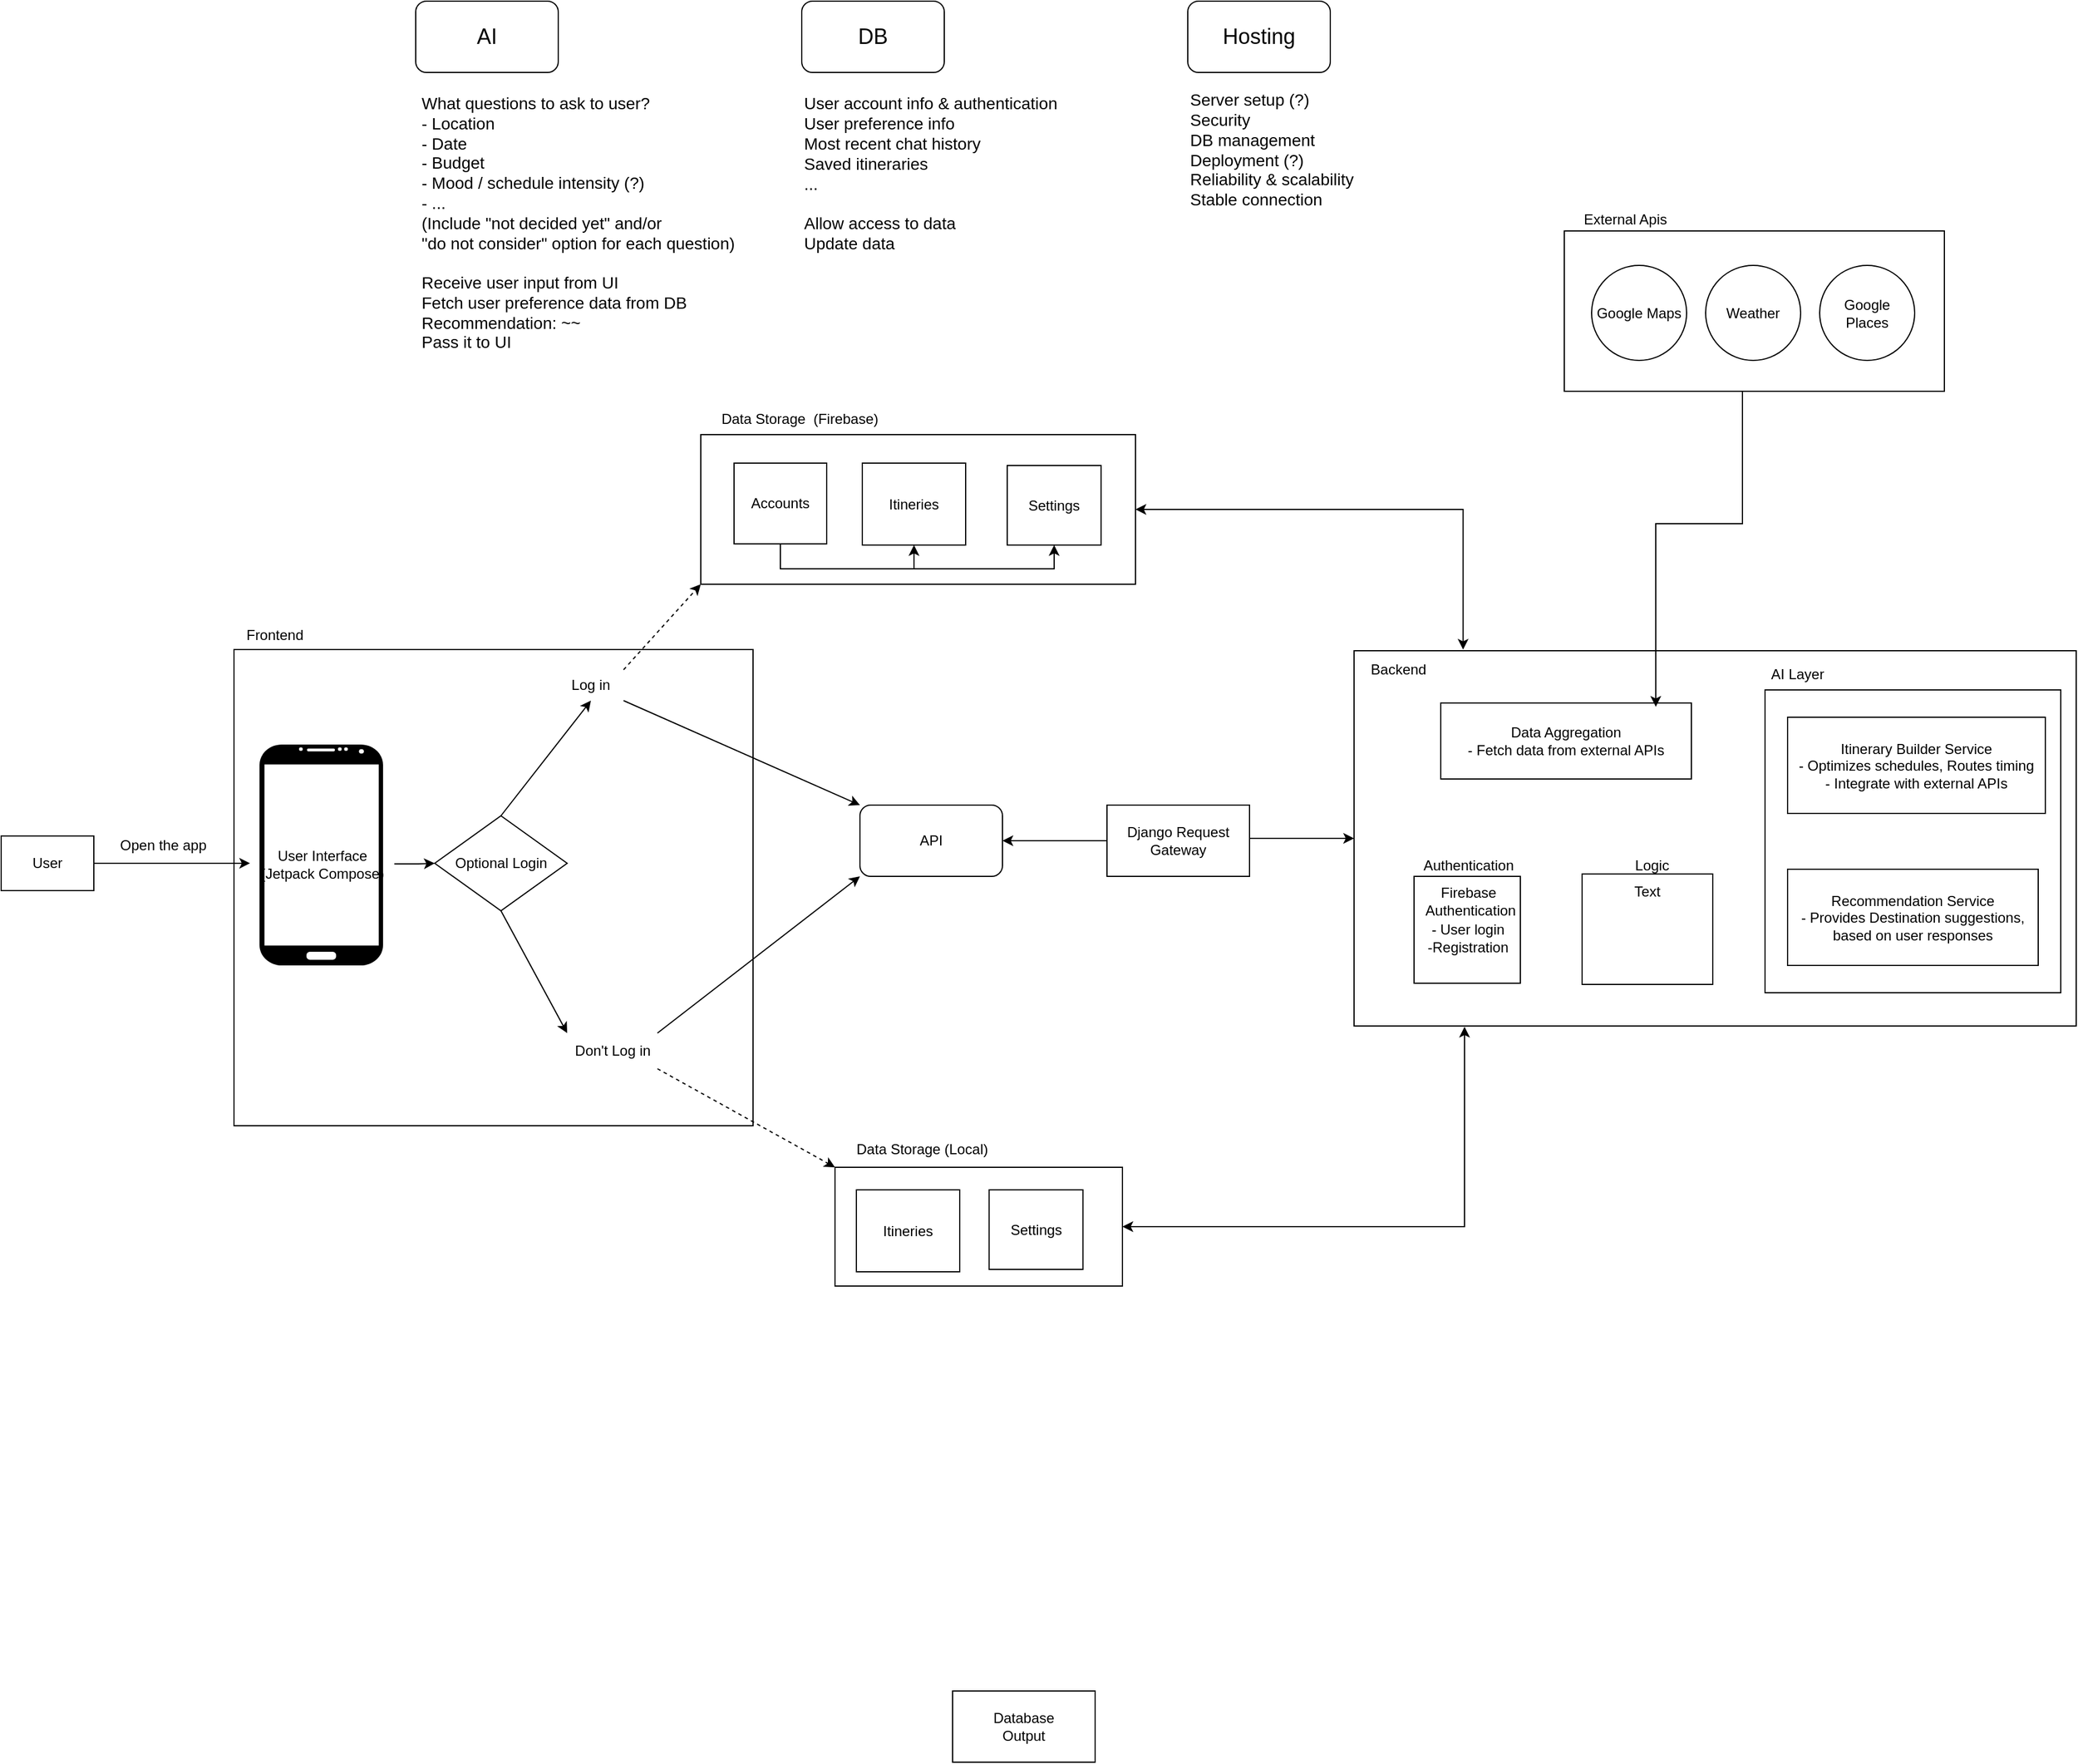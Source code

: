 <mxfile version="26.0.8">
  <diagram name="Page-1" id="YCGb1fXZHZs1NDQ-doLa">
    <mxGraphModel dx="2318" dy="1006" grid="0" gridSize="10" guides="1" tooltips="1" connect="1" arrows="1" fold="1" page="1" pageScale="1" pageWidth="850" pageHeight="1100" math="0" shadow="0">
      <root>
        <mxCell id="0" />
        <mxCell id="1" parent="0" />
        <mxCell id="F6tcZEU1wLUHKEX0VQhd-15" value="" style="rounded=0;whiteSpace=wrap;html=1;" parent="1" vertex="1">
          <mxGeometry x="-122" y="564" width="437" height="401" as="geometry" />
        </mxCell>
        <mxCell id="H4jSPD8bba1UMETeC9ga-33" style="edgeStyle=orthogonalEdgeStyle;rounded=0;orthogonalLoop=1;jettySize=auto;html=1;entryX=0;entryY=0.5;entryDx=0;entryDy=0;startArrow=classic;startFill=1;" edge="1" parent="1" source="H4jSPD8bba1UMETeC9ga-32" target="F6tcZEU1wLUHKEX0VQhd-20">
          <mxGeometry relative="1" as="geometry" />
        </mxCell>
        <mxCell id="PQpsgTs7zhuVNot9rBAv-1" value="&lt;font style=&quot;font-size: 18px;&quot;&gt;AI&lt;/font&gt;" style="rounded=1;whiteSpace=wrap;html=1;" parent="1" vertex="1">
          <mxGeometry x="31" y="18" width="120" height="60" as="geometry" />
        </mxCell>
        <mxCell id="iJq4LKLFICn1WwAoMsjc-1" value="&lt;font style=&quot;font-size: 18px;&quot;&gt;DB&lt;/font&gt;" style="rounded=1;whiteSpace=wrap;html=1;" parent="1" vertex="1">
          <mxGeometry x="356" y="18" width="120" height="60" as="geometry" />
        </mxCell>
        <mxCell id="iJq4LKLFICn1WwAoMsjc-2" value="&lt;font style=&quot;font-size: 18px;&quot;&gt;Hosting&lt;/font&gt;" style="rounded=1;whiteSpace=wrap;html=1;" parent="1" vertex="1">
          <mxGeometry x="681" y="18" width="120" height="60" as="geometry" />
        </mxCell>
        <mxCell id="iJq4LKLFICn1WwAoMsjc-3" value="&lt;font style=&quot;font-size: 14px;&quot;&gt;What questions to ask to user?&lt;br&gt;- Location&lt;br&gt;- Date&lt;/font&gt;&lt;div&gt;&lt;font style=&quot;font-size: 14px;&quot;&gt;- Budget&lt;/font&gt;&lt;/div&gt;&lt;div&gt;&lt;font style=&quot;font-size: 14px;&quot;&gt;- Mood / schedule intensity (?)&lt;/font&gt;&lt;/div&gt;&lt;div&gt;&lt;font style=&quot;font-size: 14px;&quot;&gt;- ...&lt;/font&gt;&lt;/div&gt;&lt;div&gt;&lt;font style=&quot;font-size: 14px;&quot;&gt;(Include &quot;not decided yet&quot; and/or&lt;/font&gt;&lt;/div&gt;&lt;div&gt;&lt;font style=&quot;font-size: 14px;&quot;&gt;&quot;do not consider&quot; option for each question)&lt;/font&gt;&lt;/div&gt;&lt;div&gt;&lt;font style=&quot;font-size: 14px;&quot;&gt;&lt;br&gt;&lt;/font&gt;&lt;/div&gt;&lt;div&gt;&lt;span style=&quot;font-size: 14px;&quot;&gt;Receive user input from UI&lt;/span&gt;&lt;/div&gt;&lt;div&gt;&lt;span style=&quot;font-size: 14px;&quot;&gt;Fetch user preference data from DB&lt;/span&gt;&lt;/div&gt;&lt;div&gt;&lt;span style=&quot;font-size: 14px;&quot;&gt;Recommendation: ~~&lt;br&gt;Pass it to UI&lt;/span&gt;&lt;/div&gt;&lt;div&gt;&lt;span style=&quot;font-size: 14px;&quot;&gt;&lt;br&gt;&lt;/span&gt;&lt;/div&gt;" style="text;html=1;align=left;verticalAlign=middle;resizable=0;points=[];autosize=1;strokeColor=none;fillColor=none;rounded=1;" parent="1" vertex="1">
          <mxGeometry x="33.5" y="88" width="290" height="250" as="geometry" />
        </mxCell>
        <mxCell id="iJq4LKLFICn1WwAoMsjc-4" value="&lt;span style=&quot;font-size: 14px;&quot;&gt;User account info &amp;amp; authentication&lt;/span&gt;&lt;div&gt;&lt;span style=&quot;font-size: 14px;&quot;&gt;User preference info&lt;/span&gt;&lt;/div&gt;&lt;div&gt;&lt;span style=&quot;font-size: 14px;&quot;&gt;Most recent chat history&lt;/span&gt;&lt;/div&gt;&lt;div&gt;&lt;span style=&quot;font-size: 14px;&quot;&gt;Saved itineraries&lt;/span&gt;&lt;/div&gt;&lt;div&gt;&lt;span style=&quot;font-size: 14px;&quot;&gt;...&lt;/span&gt;&lt;/div&gt;&lt;div&gt;&lt;span style=&quot;font-size: 14px;&quot;&gt;&lt;br&gt;&lt;/span&gt;&lt;/div&gt;&lt;div&gt;&lt;span style=&quot;font-size: 14px;&quot;&gt;Allow access to data&lt;/span&gt;&lt;/div&gt;&lt;div&gt;&lt;span style=&quot;font-size: 14px;&quot;&gt;Update data&lt;/span&gt;&lt;/div&gt;" style="text;html=1;align=left;verticalAlign=middle;whiteSpace=wrap;rounded=1;" parent="1" vertex="1">
          <mxGeometry x="356" y="98" width="225" height="130" as="geometry" />
        </mxCell>
        <mxCell id="iJq4LKLFICn1WwAoMsjc-5" value="&lt;font style=&quot;font-size: 14px;&quot;&gt;Server setup (?)&lt;/font&gt;&lt;div&gt;&lt;font style=&quot;font-size: 14px;&quot;&gt;Security&lt;/font&gt;&lt;/div&gt;&lt;div&gt;&lt;font style=&quot;font-size: 14px;&quot;&gt;DB management&lt;/font&gt;&lt;/div&gt;&lt;div&gt;&lt;font style=&quot;font-size: 14px;&quot;&gt;Deployment (?)&lt;/font&gt;&lt;/div&gt;&lt;div&gt;&lt;font style=&quot;font-size: 14px;&quot;&gt;Reliability &amp;amp; scalability&lt;/font&gt;&lt;/div&gt;&lt;div&gt;&lt;span style=&quot;font-size: 14px;&quot;&gt;Stable connection&lt;/span&gt;&lt;/div&gt;" style="text;html=1;align=left;verticalAlign=middle;resizable=0;points=[];autosize=1;strokeColor=none;fillColor=none;rounded=1;" parent="1" vertex="1">
          <mxGeometry x="681" y="88" width="160" height="110" as="geometry" />
        </mxCell>
        <mxCell id="H4jSPD8bba1UMETeC9ga-38" style="edgeStyle=orthogonalEdgeStyle;rounded=0;orthogonalLoop=1;jettySize=auto;html=1;exitX=1;exitY=0.5;exitDx=0;exitDy=0;" edge="1" parent="1" source="F6tcZEU1wLUHKEX0VQhd-24">
          <mxGeometry relative="1" as="geometry">
            <mxPoint x="-108.471" y="743.941" as="targetPoint" />
          </mxGeometry>
        </mxCell>
        <mxCell id="F6tcZEU1wLUHKEX0VQhd-24" value="User" style="whiteSpace=wrap;html=1;" parent="1" vertex="1">
          <mxGeometry x="-318" y="721" width="78" height="46" as="geometry" />
        </mxCell>
        <mxCell id="F6tcZEU1wLUHKEX0VQhd-26" value="Open the app" style="text;html=1;align=center;verticalAlign=middle;resizable=0;points=[];autosize=1;strokeColor=none;fillColor=none;" parent="1" vertex="1">
          <mxGeometry x="-228" y="716" width="91" height="26" as="geometry" />
        </mxCell>
        <mxCell id="-O7Q9c80gEYb_Deh_tuQ-25" value="Optional Login" style="rhombus;whiteSpace=wrap;html=1;" parent="1" vertex="1">
          <mxGeometry x="47" y="704" width="111.5" height="80" as="geometry" />
        </mxCell>
        <mxCell id="-O7Q9c80gEYb_Deh_tuQ-28" value="" style="endArrow=classic;html=1;rounded=0;exitX=0.5;exitY=1;exitDx=0;exitDy=0;entryX=0;entryY=0;entryDx=0;entryDy=0;" parent="1" source="-O7Q9c80gEYb_Deh_tuQ-25" target="-O7Q9c80gEYb_Deh_tuQ-29" edge="1">
          <mxGeometry width="50" height="50" relative="1" as="geometry">
            <mxPoint x="211" y="752" as="sourcePoint" />
            <mxPoint x="300" y="1125" as="targetPoint" />
          </mxGeometry>
        </mxCell>
        <mxCell id="-O7Q9c80gEYb_Deh_tuQ-29" value="Don&#39;t Log in" style="text;html=1;align=center;verticalAlign=middle;whiteSpace=wrap;rounded=0;" parent="1" vertex="1">
          <mxGeometry x="158.5" y="887" width="76" height="30" as="geometry" />
        </mxCell>
        <mxCell id="-O7Q9c80gEYb_Deh_tuQ-31" value="" style="endArrow=classic;html=1;rounded=0;exitX=0.5;exitY=0;exitDx=0;exitDy=0;entryX=0.5;entryY=1;entryDx=0;entryDy=0;" parent="1" source="-O7Q9c80gEYb_Deh_tuQ-25" target="-O7Q9c80gEYb_Deh_tuQ-32" edge="1">
          <mxGeometry width="50" height="50" relative="1" as="geometry">
            <mxPoint x="251" y="712" as="sourcePoint" />
            <mxPoint x="621" y="731" as="targetPoint" />
          </mxGeometry>
        </mxCell>
        <mxCell id="-O7Q9c80gEYb_Deh_tuQ-32" value="Log in" style="text;html=1;align=center;verticalAlign=middle;whiteSpace=wrap;rounded=0;" parent="1" vertex="1">
          <mxGeometry x="151" y="581" width="55" height="26" as="geometry" />
        </mxCell>
        <mxCell id="7If0mPEfzT8Xvft6bbRa-1" value="" style="rounded=0;whiteSpace=wrap;html=1;" parent="1" vertex="1">
          <mxGeometry x="483" y="1441" width="120" height="60" as="geometry" />
        </mxCell>
        <mxCell id="7If0mPEfzT8Xvft6bbRa-3" value="Database Output" style="text;html=1;align=center;verticalAlign=middle;whiteSpace=wrap;rounded=0;" parent="1" vertex="1">
          <mxGeometry x="513" y="1456" width="60" height="30" as="geometry" />
        </mxCell>
        <mxCell id="H4jSPD8bba1UMETeC9ga-2" value="" style="group" vertex="1" connectable="0" parent="1">
          <mxGeometry x="271" y="357" width="366" height="152" as="geometry" />
        </mxCell>
        <mxCell id="F6tcZEU1wLUHKEX0VQhd-23" value="" style="whiteSpace=wrap;html=1;" parent="H4jSPD8bba1UMETeC9ga-2" vertex="1">
          <mxGeometry y="26" width="366" height="126" as="geometry" />
        </mxCell>
        <mxCell id="F6tcZEU1wLUHKEX0VQhd-22" value="&lt;div&gt;Data Storage&amp;nbsp; (Firebase)&lt;/div&gt;" style="text;html=1;align=center;verticalAlign=middle;resizable=0;points=[];autosize=1;strokeColor=none;fillColor=none;" parent="H4jSPD8bba1UMETeC9ga-2" vertex="1">
          <mxGeometry x="6" width="153" height="26" as="geometry" />
        </mxCell>
        <mxCell id="F6tcZEU1wLUHKEX0VQhd-48" style="edgeStyle=orthogonalEdgeStyle;rounded=0;orthogonalLoop=1;jettySize=auto;html=1;exitX=0.5;exitY=1;exitDx=0;exitDy=0;entryX=0.5;entryY=1;entryDx=0;entryDy=0;" parent="H4jSPD8bba1UMETeC9ga-2" source="F6tcZEU1wLUHKEX0VQhd-41" target="F6tcZEU1wLUHKEX0VQhd-44" edge="1">
          <mxGeometry relative="1" as="geometry" />
        </mxCell>
        <mxCell id="F6tcZEU1wLUHKEX0VQhd-49" style="edgeStyle=orthogonalEdgeStyle;rounded=0;orthogonalLoop=1;jettySize=auto;html=1;exitX=0.5;exitY=1;exitDx=0;exitDy=0;entryX=0.5;entryY=1;entryDx=0;entryDy=0;" parent="H4jSPD8bba1UMETeC9ga-2" source="F6tcZEU1wLUHKEX0VQhd-41" target="F6tcZEU1wLUHKEX0VQhd-47" edge="1">
          <mxGeometry relative="1" as="geometry" />
        </mxCell>
        <mxCell id="F6tcZEU1wLUHKEX0VQhd-41" value="Accounts" style="whiteSpace=wrap;html=1;" parent="H4jSPD8bba1UMETeC9ga-2" vertex="1">
          <mxGeometry x="28" y="50" width="78" height="68" as="geometry" />
        </mxCell>
        <mxCell id="F6tcZEU1wLUHKEX0VQhd-44" value="Itineries" style="whiteSpace=wrap;html=1;" parent="H4jSPD8bba1UMETeC9ga-2" vertex="1">
          <mxGeometry x="136" y="50" width="87" height="69" as="geometry" />
        </mxCell>
        <mxCell id="F6tcZEU1wLUHKEX0VQhd-47" value="Settings" style="whiteSpace=wrap;html=1;" parent="H4jSPD8bba1UMETeC9ga-2" vertex="1">
          <mxGeometry x="258" y="52" width="79" height="67" as="geometry" />
        </mxCell>
        <mxCell id="H4jSPD8bba1UMETeC9ga-4" value="" style="group" vertex="1" connectable="0" parent="1">
          <mxGeometry x="384" y="972" width="242" height="128" as="geometry" />
        </mxCell>
        <mxCell id="-O7Q9c80gEYb_Deh_tuQ-9" value="" style="whiteSpace=wrap;html=1;" parent="H4jSPD8bba1UMETeC9ga-4" vertex="1">
          <mxGeometry y="28" width="242" height="100" as="geometry" />
        </mxCell>
        <mxCell id="-O7Q9c80gEYb_Deh_tuQ-10" value="&lt;div&gt;Data Storage (Local)&lt;/div&gt;" style="text;html=1;align=center;verticalAlign=middle;resizable=0;points=[];autosize=1;strokeColor=none;fillColor=none;" parent="H4jSPD8bba1UMETeC9ga-4" vertex="1">
          <mxGeometry x="8.5" width="129" height="26" as="geometry" />
        </mxCell>
        <mxCell id="-O7Q9c80gEYb_Deh_tuQ-14" value="Itineries" style="whiteSpace=wrap;html=1;" parent="H4jSPD8bba1UMETeC9ga-4" vertex="1">
          <mxGeometry x="18" y="47" width="87" height="69" as="geometry" />
        </mxCell>
        <mxCell id="-O7Q9c80gEYb_Deh_tuQ-15" value="Settings" style="whiteSpace=wrap;html=1;" parent="H4jSPD8bba1UMETeC9ga-4" vertex="1">
          <mxGeometry x="129.75" y="47" width="79" height="67" as="geometry" />
        </mxCell>
        <mxCell id="H4jSPD8bba1UMETeC9ga-11" value="" style="group" vertex="1" connectable="0" parent="1">
          <mxGeometry x="821" y="565" width="608" height="316" as="geometry" />
        </mxCell>
        <mxCell id="F6tcZEU1wLUHKEX0VQhd-20" value="" style="whiteSpace=wrap;html=1;" parent="H4jSPD8bba1UMETeC9ga-11" vertex="1">
          <mxGeometry width="608" height="316" as="geometry" />
        </mxCell>
        <mxCell id="F6tcZEU1wLUHKEX0VQhd-21" value="Backend" style="text;html=1;align=center;verticalAlign=middle;resizable=0;points=[];autosize=1;strokeColor=none;fillColor=none;" parent="H4jSPD8bba1UMETeC9ga-11" vertex="1">
          <mxGeometry x="4" y="3" width="66" height="26" as="geometry" />
        </mxCell>
        <mxCell id="F6tcZEU1wLUHKEX0VQhd-52" value="&lt;div&gt;&lt;br&gt;&lt;/div&gt;&lt;div&gt;- User login&lt;/div&gt;&lt;div&gt;-Registration&lt;br&gt;&lt;/div&gt;" style="rounded=0;whiteSpace=wrap;html=1;" parent="H4jSPD8bba1UMETeC9ga-11" vertex="1">
          <mxGeometry x="50.5" y="190" width="89.5" height="90" as="geometry" />
        </mxCell>
        <mxCell id="F6tcZEU1wLUHKEX0VQhd-53" value="Firebase&lt;br&gt;&amp;nbsp;Authentication" style="text;html=1;align=center;verticalAlign=middle;resizable=0;points=[];autosize=1;strokeColor=none;fillColor=none;" parent="H4jSPD8bba1UMETeC9ga-11" vertex="1">
          <mxGeometry x="47.5" y="190" width="97" height="41" as="geometry" />
        </mxCell>
        <mxCell id="F6tcZEU1wLUHKEX0VQhd-54" value="Authentication" style="text;html=1;align=center;verticalAlign=middle;resizable=0;points=[];autosize=1;strokeColor=none;fillColor=none;" parent="H4jSPD8bba1UMETeC9ga-11" vertex="1">
          <mxGeometry x="48.5" y="168" width="95" height="26" as="geometry" />
        </mxCell>
        <mxCell id="F6tcZEU1wLUHKEX0VQhd-55" value="&lt;div&gt;Itinerary Builder Service&lt;/div&gt;&lt;div&gt;- Optimizes schedules, Routes timing&lt;br&gt;&lt;/div&gt;&lt;div&gt;- Integrate with external APIs&lt;br&gt;&lt;/div&gt;" style="whiteSpace=wrap;html=1;" parent="H4jSPD8bba1UMETeC9ga-11" vertex="1">
          <mxGeometry x="365" y="56" width="217" height="81" as="geometry" />
        </mxCell>
        <mxCell id="F6tcZEU1wLUHKEX0VQhd-56" value="&lt;div&gt;Recommendation Service&lt;/div&gt;&lt;div&gt;- Provides Destination suggestions, based on user responses&lt;/div&gt;" style="whiteSpace=wrap;html=1;" parent="H4jSPD8bba1UMETeC9ga-11" vertex="1">
          <mxGeometry x="365" y="184" width="211" height="81" as="geometry" />
        </mxCell>
        <mxCell id="F6tcZEU1wLUHKEX0VQhd-57" value="&lt;div&gt;Data Aggregation&lt;/div&gt;&lt;div&gt;- Fetch data from external APIs&lt;br&gt;&lt;/div&gt;" style="whiteSpace=wrap;html=1;" parent="H4jSPD8bba1UMETeC9ga-11" vertex="1">
          <mxGeometry x="73" y="44" width="211" height="64" as="geometry" />
        </mxCell>
        <mxCell id="F6tcZEU1wLUHKEX0VQhd-59" value="" style="whiteSpace=wrap;html=1;fillColor=none;strokeColor=light-dark(#000000,#0000CC);" parent="H4jSPD8bba1UMETeC9ga-11" vertex="1">
          <mxGeometry x="346" y="33" width="249" height="255" as="geometry" />
        </mxCell>
        <mxCell id="F6tcZEU1wLUHKEX0VQhd-60" value="&lt;span style=&quot;color: light-dark(rgb(0, 0, 0), rgb(0, 0, 204));&quot;&gt;AI Layer&lt;br&gt;&lt;/span&gt;" style="text;html=1;align=center;verticalAlign=middle;resizable=0;points=[];autosize=1;strokeColor=none;fillColor=none;" parent="H4jSPD8bba1UMETeC9ga-11" vertex="1">
          <mxGeometry x="342" y="7" width="61" height="26" as="geometry" />
        </mxCell>
        <mxCell id="-O7Q9c80gEYb_Deh_tuQ-33" value="" style="rounded=0;whiteSpace=wrap;html=1;" parent="H4jSPD8bba1UMETeC9ga-11" vertex="1">
          <mxGeometry x="192" y="188" width="110" height="93" as="geometry" />
        </mxCell>
        <mxCell id="-O7Q9c80gEYb_Deh_tuQ-34" value="Logic" style="text;html=1;align=center;verticalAlign=middle;whiteSpace=wrap;rounded=0;" parent="H4jSPD8bba1UMETeC9ga-11" vertex="1">
          <mxGeometry x="221" y="166" width="60" height="30" as="geometry" />
        </mxCell>
        <mxCell id="-O7Q9c80gEYb_Deh_tuQ-35" value="Text" style="text;html=1;align=center;verticalAlign=middle;whiteSpace=wrap;rounded=0;" parent="H4jSPD8bba1UMETeC9ga-11" vertex="1">
          <mxGeometry x="217" y="188" width="60" height="30" as="geometry" />
        </mxCell>
        <mxCell id="F6tcZEU1wLUHKEX0VQhd-32" value="External Apis" style="text;html=1;align=center;verticalAlign=middle;resizable=0;points=[];autosize=1;strokeColor=none;fillColor=none;" parent="1" vertex="1">
          <mxGeometry x="1004" y="189" width="89" height="26" as="geometry" />
        </mxCell>
        <mxCell id="H4jSPD8bba1UMETeC9ga-14" style="edgeStyle=orthogonalEdgeStyle;rounded=0;orthogonalLoop=1;jettySize=auto;html=1;entryX=0.858;entryY=0.05;entryDx=0;entryDy=0;entryPerimeter=0;" edge="1" parent="1" source="F6tcZEU1wLUHKEX0VQhd-31" target="F6tcZEU1wLUHKEX0VQhd-57">
          <mxGeometry relative="1" as="geometry">
            <Array as="points">
              <mxPoint x="1148" y="458" />
              <mxPoint x="1075" y="458" />
            </Array>
          </mxGeometry>
        </mxCell>
        <mxCell id="F6tcZEU1wLUHKEX0VQhd-31" value="" style="rounded=0;whiteSpace=wrap;html=1;" parent="1" vertex="1">
          <mxGeometry x="998" y="211.5" width="320" height="135" as="geometry" />
        </mxCell>
        <mxCell id="F6tcZEU1wLUHKEX0VQhd-35" value="Google Maps" style="ellipse;whiteSpace=wrap;html=1;" parent="1" vertex="1">
          <mxGeometry x="1021" y="240.5" width="80" height="80" as="geometry" />
        </mxCell>
        <mxCell id="F6tcZEU1wLUHKEX0VQhd-36" value="Weather" style="ellipse;whiteSpace=wrap;html=1;" parent="1" vertex="1">
          <mxGeometry x="1117" y="240.5" width="80" height="80" as="geometry" />
        </mxCell>
        <mxCell id="F6tcZEU1wLUHKEX0VQhd-58" value="Google Places" style="ellipse;whiteSpace=wrap;html=1;" parent="1" vertex="1">
          <mxGeometry x="1213" y="240.5" width="80" height="80" as="geometry" />
        </mxCell>
        <mxCell id="H4jSPD8bba1UMETeC9ga-21" value="" style="endArrow=classic;html=1;rounded=0;entryX=0;entryY=0;entryDx=0;entryDy=0;exitX=1;exitY=1;exitDx=0;exitDy=0;dashed=1;" edge="1" parent="1" source="-O7Q9c80gEYb_Deh_tuQ-29" target="-O7Q9c80gEYb_Deh_tuQ-9">
          <mxGeometry width="50" height="50" relative="1" as="geometry">
            <mxPoint x="162" y="931" as="sourcePoint" />
            <mxPoint x="212" y="881" as="targetPoint" />
          </mxGeometry>
        </mxCell>
        <mxCell id="H4jSPD8bba1UMETeC9ga-24" style="edgeStyle=orthogonalEdgeStyle;rounded=0;orthogonalLoop=1;jettySize=auto;html=1;exitX=1;exitY=0.5;exitDx=0;exitDy=0;entryX=0.153;entryY=1.002;entryDx=0;entryDy=0;entryPerimeter=0;startArrow=classic;startFill=1;" edge="1" parent="1" source="-O7Q9c80gEYb_Deh_tuQ-9" target="F6tcZEU1wLUHKEX0VQhd-20">
          <mxGeometry relative="1" as="geometry" />
        </mxCell>
        <mxCell id="H4jSPD8bba1UMETeC9ga-25" style="edgeStyle=orthogonalEdgeStyle;rounded=0;orthogonalLoop=1;jettySize=auto;html=1;exitX=1;exitY=0.5;exitDx=0;exitDy=0;entryX=0.151;entryY=-0.003;entryDx=0;entryDy=0;entryPerimeter=0;startArrow=classic;startFill=1;" edge="1" parent="1" source="F6tcZEU1wLUHKEX0VQhd-23" target="F6tcZEU1wLUHKEX0VQhd-20">
          <mxGeometry relative="1" as="geometry" />
        </mxCell>
        <mxCell id="H4jSPD8bba1UMETeC9ga-26" value="" style="endArrow=classic;html=1;rounded=0;entryX=0;entryY=1;entryDx=0;entryDy=0;exitX=1;exitY=0;exitDx=0;exitDy=0;dashed=1;" edge="1" parent="1" source="-O7Q9c80gEYb_Deh_tuQ-32" target="F6tcZEU1wLUHKEX0VQhd-23">
          <mxGeometry width="50" height="50" relative="1" as="geometry">
            <mxPoint x="36" y="670" as="sourcePoint" />
            <mxPoint x="271" y="492" as="targetPoint" />
          </mxGeometry>
        </mxCell>
        <mxCell id="H4jSPD8bba1UMETeC9ga-6" value="Django Request Gateway" style="rounded=0;whiteSpace=wrap;html=1;" vertex="1" parent="1">
          <mxGeometry x="613" y="695" width="120" height="60" as="geometry" />
        </mxCell>
        <mxCell id="H4jSPD8bba1UMETeC9ga-32" value="API" style="rounded=1;whiteSpace=wrap;html=1;" vertex="1" parent="1">
          <mxGeometry x="405" y="695" width="120" height="60" as="geometry" />
        </mxCell>
        <mxCell id="H4jSPD8bba1UMETeC9ga-35" value="" style="endArrow=classic;html=1;rounded=0;exitX=1;exitY=1;exitDx=0;exitDy=0;entryX=0;entryY=0;entryDx=0;entryDy=0;" edge="1" parent="1" source="-O7Q9c80gEYb_Deh_tuQ-32" target="H4jSPD8bba1UMETeC9ga-32">
          <mxGeometry width="50" height="50" relative="1" as="geometry">
            <mxPoint x="327" y="783" as="sourcePoint" />
            <mxPoint x="377" y="733" as="targetPoint" />
          </mxGeometry>
        </mxCell>
        <mxCell id="H4jSPD8bba1UMETeC9ga-36" value="" style="endArrow=classic;html=1;rounded=0;exitX=1;exitY=0;exitDx=0;exitDy=0;entryX=0;entryY=1;entryDx=0;entryDy=0;" edge="1" parent="1" source="-O7Q9c80gEYb_Deh_tuQ-29" target="H4jSPD8bba1UMETeC9ga-32">
          <mxGeometry width="50" height="50" relative="1" as="geometry">
            <mxPoint x="327" y="783" as="sourcePoint" />
            <mxPoint x="377" y="733" as="targetPoint" />
          </mxGeometry>
        </mxCell>
        <mxCell id="F6tcZEU1wLUHKEX0VQhd-8" value="Frontend" style="text;html=1;align=center;verticalAlign=middle;resizable=0;points=[];autosize=1;strokeColor=none;fillColor=none;" parent="1" vertex="1">
          <mxGeometry x="-122" y="539" width="67" height="26" as="geometry" />
        </mxCell>
        <mxCell id="H4jSPD8bba1UMETeC9ga-37" value="" style="group" vertex="1" connectable="0" parent="1">
          <mxGeometry x="-109" y="644" width="122" height="186" as="geometry" />
        </mxCell>
        <mxCell id="F6tcZEU1wLUHKEX0VQhd-17" value="" style="verticalLabelPosition=bottom;verticalAlign=top;html=1;shadow=0;dashed=0;strokeWidth=1;shape=mxgraph.android.phone2;strokeColor=none;fillStyle=auto;fillColor=light-dark(default, #ffffff);gradientColor=light-dark(#000000,#FFFFFF);gradientDirection=radial;" parent="H4jSPD8bba1UMETeC9ga-37" vertex="1">
          <mxGeometry x="8.5" width="104" height="186" as="geometry" />
        </mxCell>
        <mxCell id="F6tcZEU1wLUHKEX0VQhd-30" value="User Interface&lt;br&gt;(Jetpack Compose)" style="text;html=1;align=center;verticalAlign=middle;resizable=0;points=[];autosize=1;strokeColor=none;fillColor=none;" parent="H4jSPD8bba1UMETeC9ga-37" vertex="1">
          <mxGeometry y="80" width="122" height="41" as="geometry" />
        </mxCell>
        <mxCell id="H4jSPD8bba1UMETeC9ga-39" style="edgeStyle=orthogonalEdgeStyle;rounded=0;orthogonalLoop=1;jettySize=auto;html=1;entryX=0;entryY=0.5;entryDx=0;entryDy=0;" edge="1" parent="1" source="F6tcZEU1wLUHKEX0VQhd-30" target="-O7Q9c80gEYb_Deh_tuQ-25">
          <mxGeometry relative="1" as="geometry" />
        </mxCell>
      </root>
    </mxGraphModel>
  </diagram>
</mxfile>

